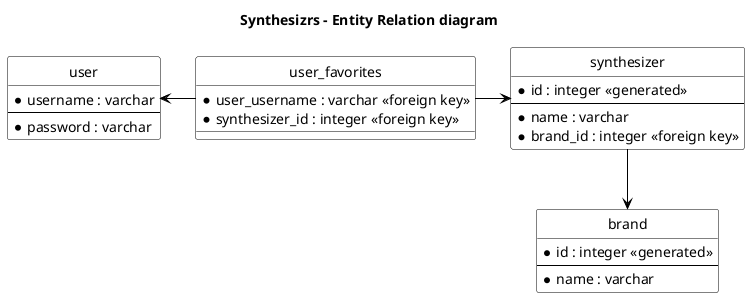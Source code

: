 @startuml

title
Synthesizrs - Entity Relation diagram
end title

hide circle
skinparam linetype ortho
skinparam class {
    BackgroundColor White
    ArrowColor Black
    BorderColor Black
}
skinparam note {
    BackgroundColor LightYellow
    ArrowColor Black
    BorderColor Black
}

entity "user" as user {
    *username : varchar
    --
    *password : varchar
}

entity "brand" as brand {
    *id : integer <<generated>>
    --
    *name : varchar
}

entity "synthesizer" as synthesizer {
    *id : integer <<generated>>
    --
    *name : varchar
    *brand_id : integer <<foreign key>>
}

entity "user_favorites" as user_favorites {
    *user_username : varchar <<foreign key>>
    *synthesizer_id : integer <<foreign key>>
}

synthesizer --> brand

user_favorites -left-> user
user_favorites -right-> synthesizer

@enduml
